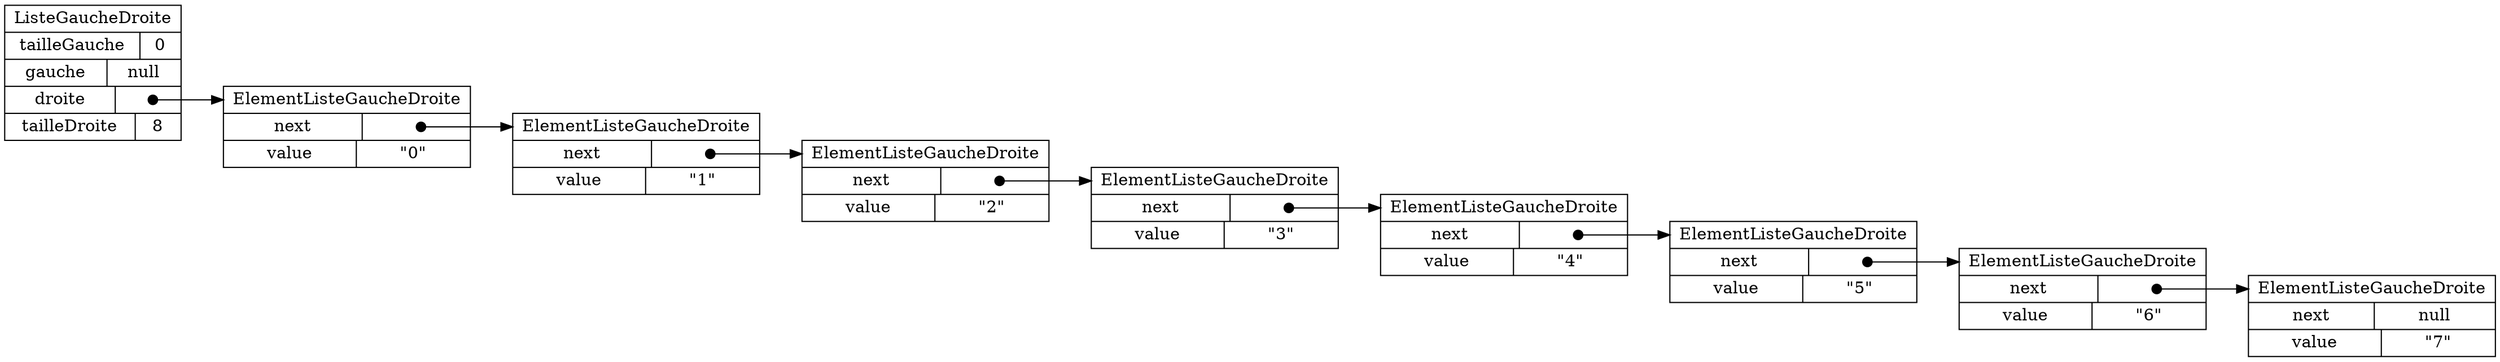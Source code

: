 digraph "leftRightList08" {
graph ["rankdir"="LR","compound"="true"]
"" ["shape"="record","label"="<_C>ListeGaucheDroite|{tailleGauche|0}|{gauche|null}|{droite|<droite_droite>}|{tailleDroite|8}","style"="filled","fillcolor"="white"]
"droite" ["shape"="record","label"="<_C>ElementListeGaucheDroite|{next|<next_next>}|{value|\"0\"}","style"="filled","fillcolor"="white"]
"droite¤next" ["shape"="record","label"="<_C>ElementListeGaucheDroite|{next|<next_next>}|{value|\"1\"}","style"="filled","fillcolor"="white"]
"droite¤next¤next" ["shape"="record","label"="<_C>ElementListeGaucheDroite|{next|<next_next>}|{value|\"2\"}","style"="filled","fillcolor"="white"]
"droite¤next¤next¤next" ["shape"="record","label"="<_C>ElementListeGaucheDroite|{next|<next_next>}|{value|\"3\"}","style"="filled","fillcolor"="white"]
"droite¤next¤next¤next¤next" ["shape"="record","label"="<_C>ElementListeGaucheDroite|{next|<next_next>}|{value|\"4\"}","style"="filled","fillcolor"="white"]
"droite¤next¤next¤next¤next¤next" ["shape"="record","label"="<_C>ElementListeGaucheDroite|{next|<next_next>}|{value|\"5\"}","style"="filled","fillcolor"="white"]
"droite¤next¤next¤next¤next¤next¤next" ["shape"="record","label"="<_C>ElementListeGaucheDroite|{next|<next_next>}|{value|\"6\"}","style"="filled","fillcolor"="white"]
"droite¤next¤next¤next¤next¤next¤next¤next" ["shape"="record","label"="<_C>ElementListeGaucheDroite|{next|null}|{value|\"7\"}","style"="filled","fillcolor"="white"]
"":"droite_droite":c -> "droite":"_C" ["tailclip"="false","arrowtail"="dot","dir"="both","label"=""]
"droite":"next_next":c -> "droite¤next":"_C" ["tailclip"="false","arrowtail"="dot","dir"="both","label"=""]
"droite¤next":"next_next":c -> "droite¤next¤next":"_C" ["tailclip"="false","arrowtail"="dot","dir"="both","label"=""]
"droite¤next¤next":"next_next":c -> "droite¤next¤next¤next":"_C" ["tailclip"="false","arrowtail"="dot","dir"="both","label"=""]
"droite¤next¤next¤next":"next_next":c -> "droite¤next¤next¤next¤next":"_C" ["tailclip"="false","arrowtail"="dot","dir"="both","label"=""]
"droite¤next¤next¤next¤next":"next_next":c -> "droite¤next¤next¤next¤next¤next":"_C" ["tailclip"="false","arrowtail"="dot","dir"="both","label"=""]
"droite¤next¤next¤next¤next¤next":"next_next":c -> "droite¤next¤next¤next¤next¤next¤next":"_C" ["tailclip"="false","arrowtail"="dot","dir"="both","label"=""]
"droite¤next¤next¤next¤next¤next¤next":"next_next":c -> "droite¤next¤next¤next¤next¤next¤next¤next":"_C" ["tailclip"="false","arrowtail"="dot","dir"="both","label"=""]
}